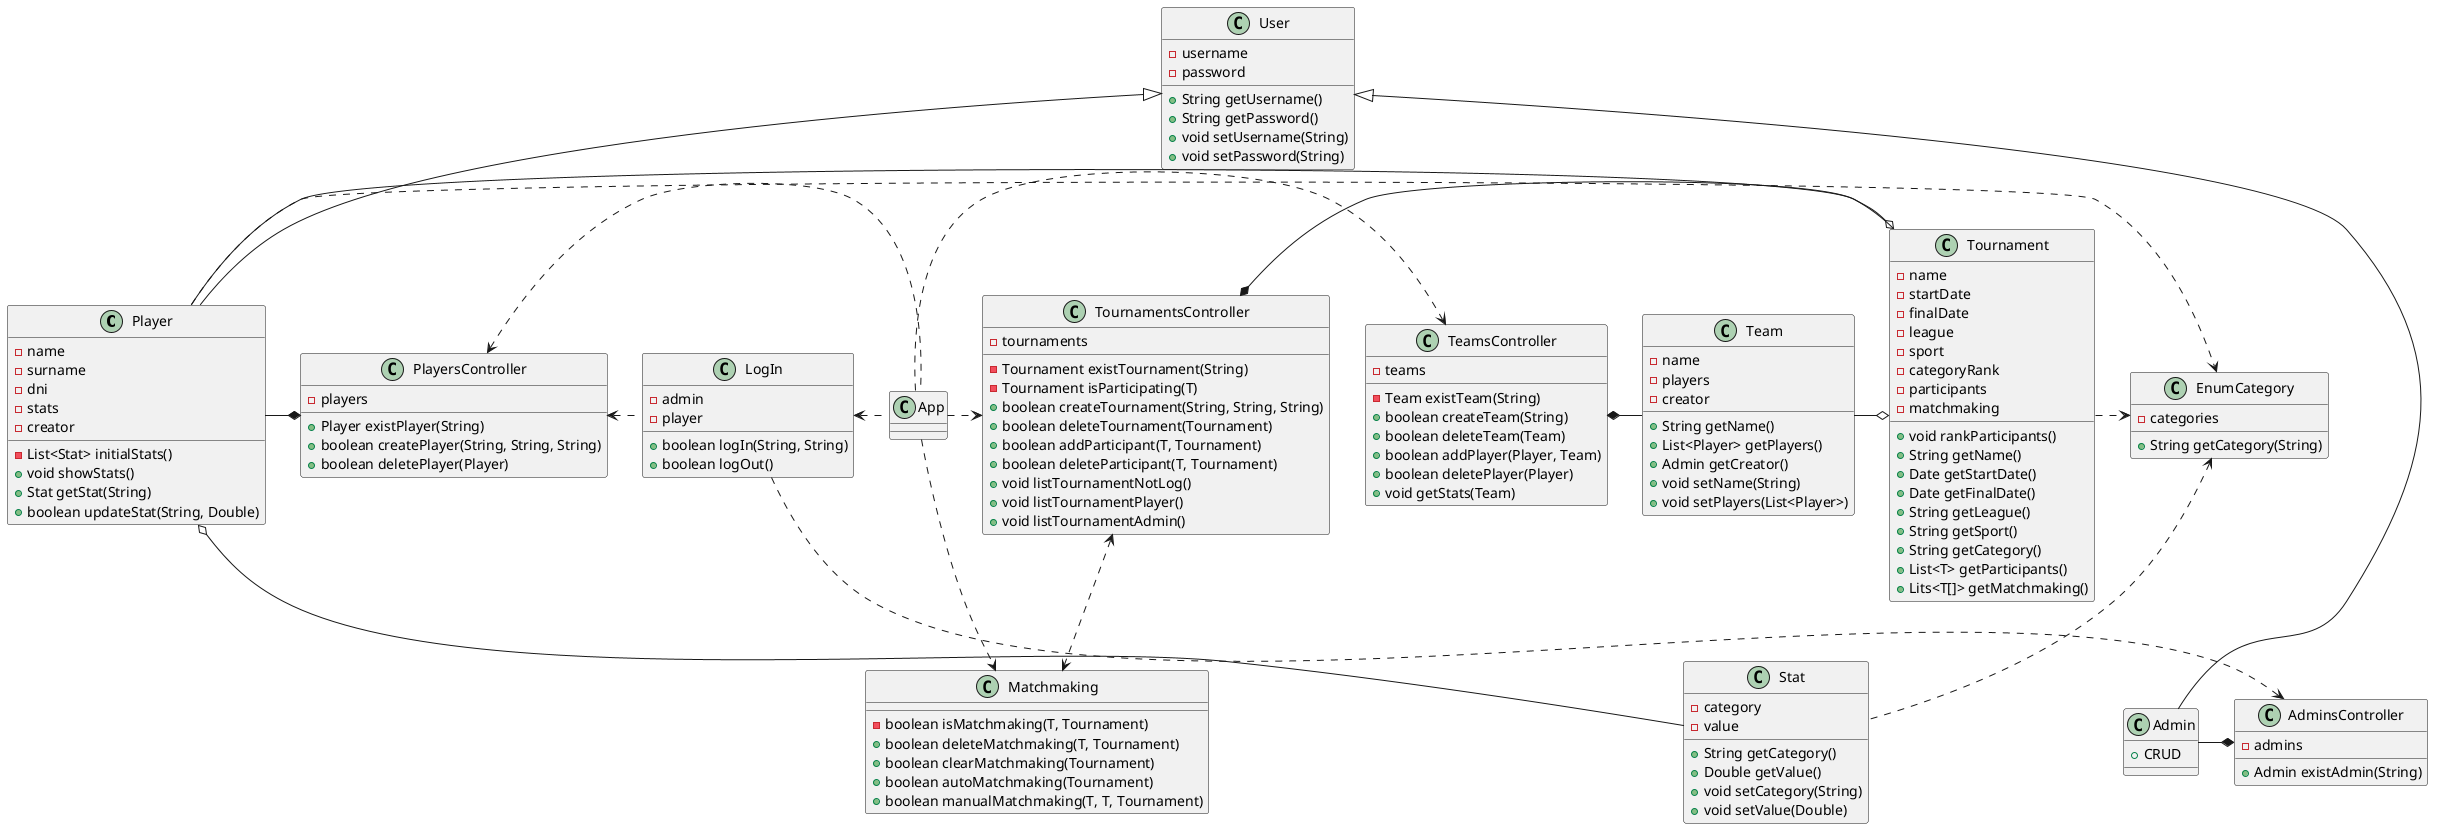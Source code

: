 @startuml

Player -* PlayersController
TournamentsController *- Tournament
TeamsController *- Team
TournamentsController <.> Matchmaking
Stat --o Player
Player -o Tournament
Player .> EnumCategory
Team -o Tournament
EnumCategory <. Stat
PlayersController <. LogIn
LogIn ..> AdminsController
Tournament .> EnumCategory
Admin -* AdminsController
LogIn <. App
PlayersController <. App
App .> TournamentsController
App ..> Matchmaking
App .> TeamsController

class App{}

class User{
    -username
    -password
    +String getUsername()
    +String getPassword()
    +void setUsername(String)
    +void setPassword(String)
}

class Player extends User{
    -name
    -surname
    -dni
    -stats
    -creator
    -List<Stat> initialStats()
    +void showStats()
    +Stat getStat(String)
    +boolean updateStat(String, Double)
}

class Admin extends User{
    +CRUD
}

class EnumCategory{
    -categories
    +String getCategory(String)
}

class Stat{
    -category
    -value
    +String getCategory()
    +Double getValue()
    +void setCategory(String)
    +void setValue(Double)
}

class Team{
    -name
    -players
    -creator
    +String getName()
    +List<Player> getPlayers()
    +Admin getCreator()
    +void setName(String)
    +void setPlayers(List<Player>)
}

class Matchmaking{
    -boolean isMatchmaking(T, Tournament)
    +boolean deleteMatchmaking(T, Tournament)
    +boolean clearMatchmaking(Tournament)
    +boolean autoMatchmaking(Tournament)
    +boolean manualMatchmaking(T, T, Tournament)
}

class Tournament{
    -name
    -startDate
    -finalDate
    -league
    -sport
    -categoryRank
    -participants
    -matchmaking
    +void rankParticipants()
    +String getName()
    +Date getStartDate()
    +Date getFinalDate()
    +String getLeague()
    +String getSport()
    +String getCategory()
    +List<T> getParticipants()
    +Lits<T[]> getMatchmaking()
}

class AdminsController{
    -admins
    +Admin existAdmin(String)
}

class PlayersController{
    -players
    +Player existPlayer(String)
    +boolean createPlayer(String, String, String)
    +boolean deletePlayer(Player)
}

class LogIn{
    -admin
    -player
    +boolean logIn(String, String)
    +boolean logOut()
}

class TournamentsController{
    -tournaments
    -Tournament existTournament(String)
    -Tournament isParticipating(T)
    +boolean createTournament(String, String, String)
    +boolean deleteTournament(Tournament)
    +boolean addParticipant(T, Tournament)
    +boolean deleteParticipant(T, Tournament)
    +void listTournamentNotLog()
    +void listTournamentPlayer()
    +void listTournamentAdmin()
}

class TeamsController{
    -teams
    -Team existTeam(String)
    +boolean createTeam(String)
    +boolean deleteTeam(Team)
    +boolean addPlayer(Player, Team)
    +boolean deletePlayer(Player)
    +void getStats(Team)
}

@enduml